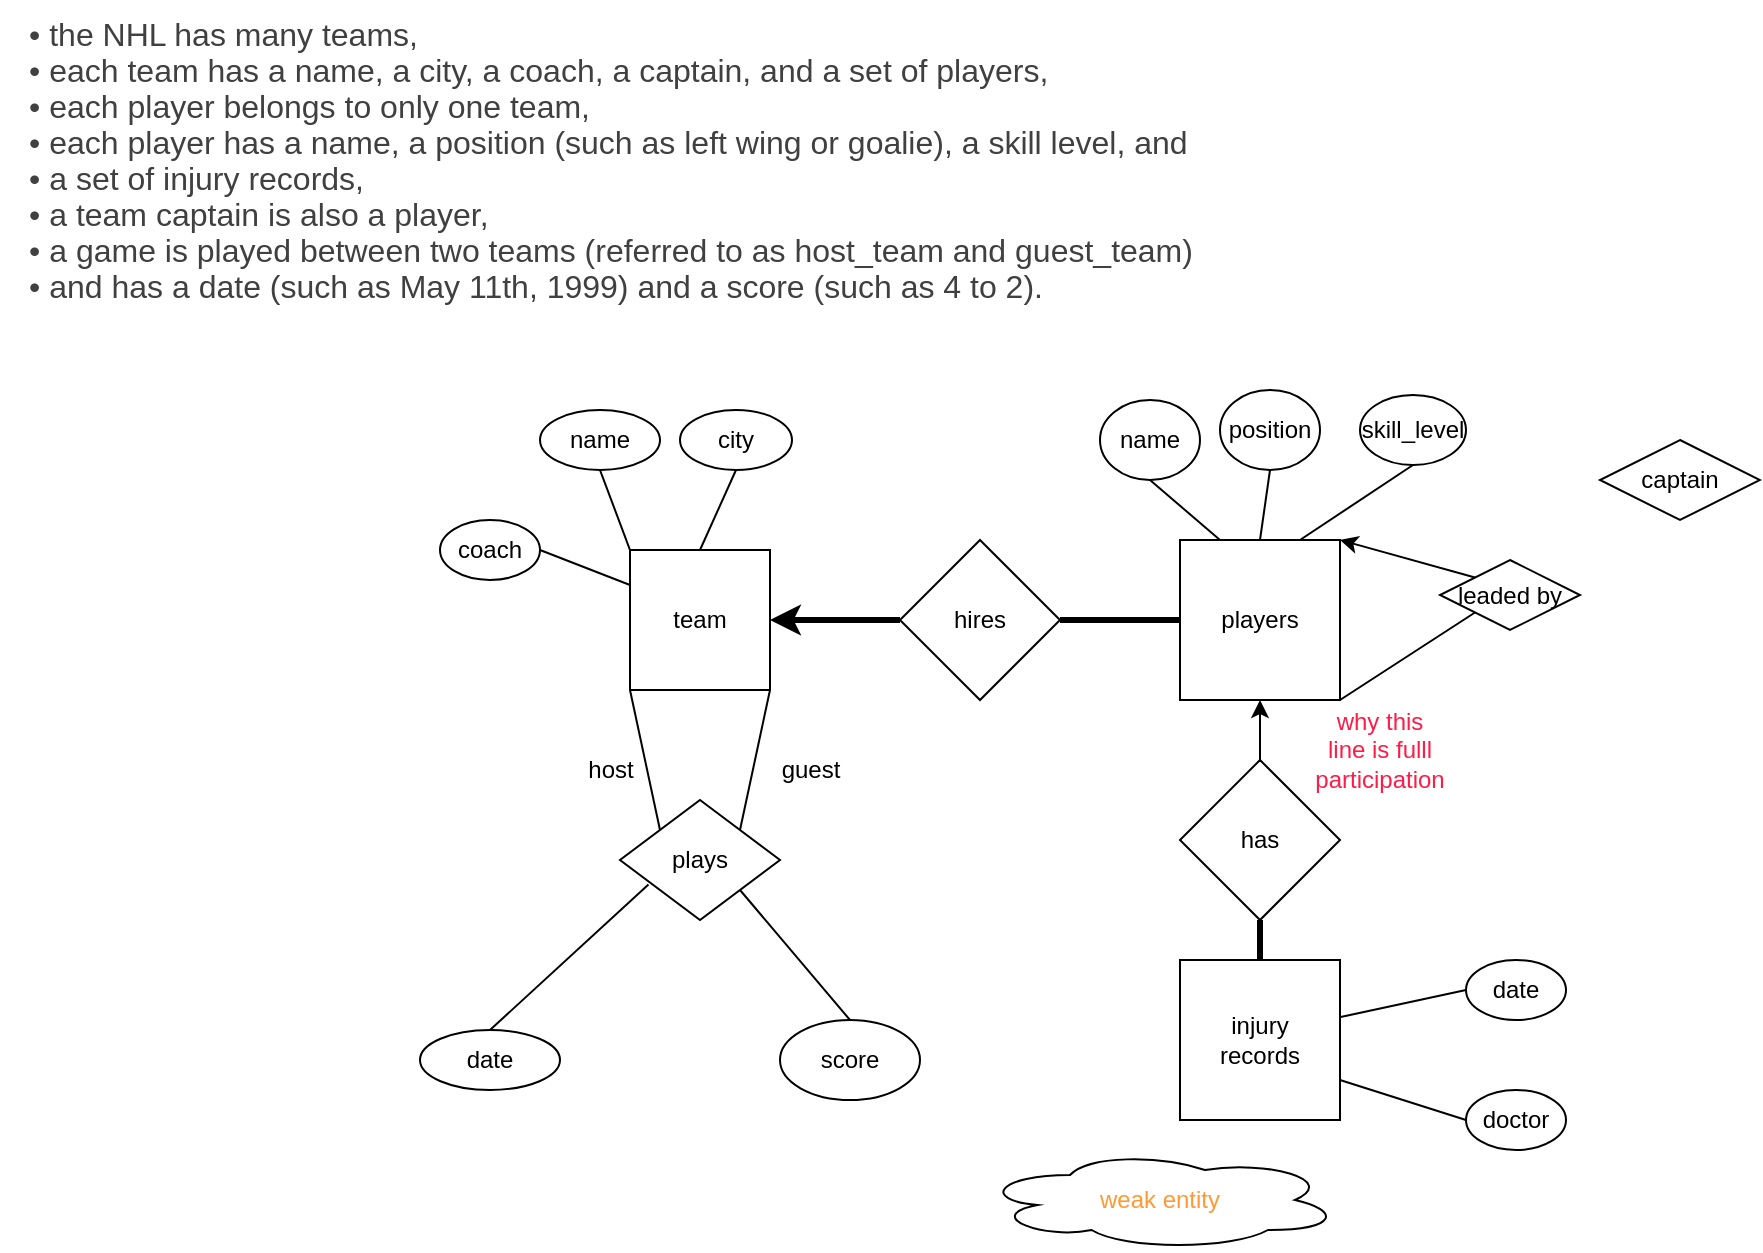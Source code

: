 <mxfile version="20.3.0" type="github">
  <diagram id="iIpxrA8ho7HjryVqWCuG" name="第 1 页">
    <mxGraphModel dx="860" dy="1704" grid="1" gridSize="10" guides="1" tooltips="1" connect="1" arrows="1" fold="1" page="1" pageScale="1" pageWidth="827" pageHeight="1169" math="0" shadow="0">
      <root>
        <mxCell id="0" />
        <mxCell id="1" parent="0" />
        <mxCell id="i5phwTtFwlBlzrXsHogZ-1" value="name" style="ellipse;whiteSpace=wrap;html=1;" parent="1" vertex="1">
          <mxGeometry x="280" y="135" width="60" height="30" as="geometry" />
        </mxCell>
        <mxCell id="i5phwTtFwlBlzrXsHogZ-2" value="city" style="ellipse;whiteSpace=wrap;html=1;" parent="1" vertex="1">
          <mxGeometry x="350" y="135" width="56" height="30" as="geometry" />
        </mxCell>
        <mxCell id="i5phwTtFwlBlzrXsHogZ-3" value="coach" style="ellipse;whiteSpace=wrap;html=1;" parent="1" vertex="1">
          <mxGeometry x="230" y="190" width="50" height="30" as="geometry" />
        </mxCell>
        <mxCell id="i5phwTtFwlBlzrXsHogZ-5" value="team" style="whiteSpace=wrap;html=1;aspect=fixed;" parent="1" vertex="1">
          <mxGeometry x="325" y="205" width="70" height="70" as="geometry" />
        </mxCell>
        <mxCell id="i5phwTtFwlBlzrXsHogZ-6" value="players" style="whiteSpace=wrap;html=1;aspect=fixed;" parent="1" vertex="1">
          <mxGeometry x="600" y="200" width="80" height="80" as="geometry" />
        </mxCell>
        <mxCell id="i5phwTtFwlBlzrXsHogZ-7" value="captain" style="rhombus;whiteSpace=wrap;html=1;" parent="1" vertex="1">
          <mxGeometry x="810" y="150" width="80" height="40" as="geometry" />
        </mxCell>
        <mxCell id="i5phwTtFwlBlzrXsHogZ-11" value="name" style="ellipse;whiteSpace=wrap;html=1;" parent="1" vertex="1">
          <mxGeometry x="560" y="130" width="50" height="40" as="geometry" />
        </mxCell>
        <mxCell id="i5phwTtFwlBlzrXsHogZ-12" value="skill_level" style="ellipse;whiteSpace=wrap;html=1;" parent="1" vertex="1">
          <mxGeometry x="690" y="127.5" width="53" height="35" as="geometry" />
        </mxCell>
        <mxCell id="i5phwTtFwlBlzrXsHogZ-13" value="position" style="ellipse;whiteSpace=wrap;html=1;" parent="1" vertex="1">
          <mxGeometry x="620" y="125" width="50" height="40" as="geometry" />
        </mxCell>
        <mxCell id="i5phwTtFwlBlzrXsHogZ-14" value="injury&lt;br&gt;records" style="whiteSpace=wrap;html=1;aspect=fixed;" parent="1" vertex="1">
          <mxGeometry x="600" y="410" width="80" height="80" as="geometry" />
        </mxCell>
        <mxCell id="i5phwTtFwlBlzrXsHogZ-16" value="date" style="ellipse;whiteSpace=wrap;html=1;" parent="1" vertex="1">
          <mxGeometry x="743" y="410" width="50" height="30" as="geometry" />
        </mxCell>
        <mxCell id="i5phwTtFwlBlzrXsHogZ-17" value="doctor" style="ellipse;whiteSpace=wrap;html=1;" parent="1" vertex="1">
          <mxGeometry x="743" y="475" width="50" height="30" as="geometry" />
        </mxCell>
        <mxCell id="i5phwTtFwlBlzrXsHogZ-18" value="hires" style="rhombus;whiteSpace=wrap;html=1;" parent="1" vertex="1">
          <mxGeometry x="460" y="200" width="80" height="80" as="geometry" />
        </mxCell>
        <mxCell id="i5phwTtFwlBlzrXsHogZ-19" value="plays" style="rhombus;whiteSpace=wrap;html=1;" parent="1" vertex="1">
          <mxGeometry x="320" y="330" width="80" height="60" as="geometry" />
        </mxCell>
        <mxCell id="i5phwTtFwlBlzrXsHogZ-21" value="" style="endArrow=classic;html=1;rounded=0;entryX=1;entryY=0.5;entryDx=0;entryDy=0;exitX=0;exitY=0.5;exitDx=0;exitDy=0;strokeWidth=3;" parent="1" source="i5phwTtFwlBlzrXsHogZ-18" target="i5phwTtFwlBlzrXsHogZ-5" edge="1">
          <mxGeometry width="50" height="50" relative="1" as="geometry">
            <mxPoint x="410" y="300" as="sourcePoint" />
            <mxPoint x="460" y="250" as="targetPoint" />
          </mxGeometry>
        </mxCell>
        <mxCell id="i5phwTtFwlBlzrXsHogZ-22" value="has" style="rhombus;whiteSpace=wrap;html=1;" parent="1" vertex="1">
          <mxGeometry x="600" y="310" width="80" height="80" as="geometry" />
        </mxCell>
        <mxCell id="i5phwTtFwlBlzrXsHogZ-23" value="" style="endArrow=none;html=1;rounded=0;entryX=0.5;entryY=1;entryDx=0;entryDy=0;exitX=0.5;exitY=0;exitDx=0;exitDy=0;strokeWidth=3;" parent="1" source="i5phwTtFwlBlzrXsHogZ-14" target="i5phwTtFwlBlzrXsHogZ-22" edge="1">
          <mxGeometry width="50" height="50" relative="1" as="geometry">
            <mxPoint x="750" y="440" as="sourcePoint" />
            <mxPoint x="800" y="390" as="targetPoint" />
          </mxGeometry>
        </mxCell>
        <mxCell id="i5phwTtFwlBlzrXsHogZ-24" value="" style="endArrow=classic;html=1;rounded=0;entryX=0.5;entryY=1;entryDx=0;entryDy=0;" parent="1" source="i5phwTtFwlBlzrXsHogZ-22" target="i5phwTtFwlBlzrXsHogZ-6" edge="1">
          <mxGeometry width="50" height="50" relative="1" as="geometry">
            <mxPoint x="470" y="400" as="sourcePoint" />
            <mxPoint x="520" y="350" as="targetPoint" />
          </mxGeometry>
        </mxCell>
        <mxCell id="i5phwTtFwlBlzrXsHogZ-25" value="date" style="ellipse;whiteSpace=wrap;html=1;" parent="1" vertex="1">
          <mxGeometry x="220" y="445" width="70" height="30" as="geometry" />
        </mxCell>
        <mxCell id="i5phwTtFwlBlzrXsHogZ-26" value="score" style="ellipse;whiteSpace=wrap;html=1;" parent="1" vertex="1">
          <mxGeometry x="400" y="440" width="70" height="40" as="geometry" />
        </mxCell>
        <mxCell id="i5phwTtFwlBlzrXsHogZ-27" value="" style="endArrow=none;html=1;rounded=0;exitX=0.5;exitY=0;exitDx=0;exitDy=0;entryX=0.178;entryY=0.705;entryDx=0;entryDy=0;entryPerimeter=0;" parent="1" source="i5phwTtFwlBlzrXsHogZ-25" target="i5phwTtFwlBlzrXsHogZ-19" edge="1">
          <mxGeometry width="50" height="50" relative="1" as="geometry">
            <mxPoint x="470" y="390" as="sourcePoint" />
            <mxPoint x="520" y="340" as="targetPoint" />
          </mxGeometry>
        </mxCell>
        <mxCell id="i5phwTtFwlBlzrXsHogZ-28" value="" style="endArrow=none;html=1;rounded=0;exitX=0.5;exitY=0;exitDx=0;exitDy=0;entryX=1;entryY=1;entryDx=0;entryDy=0;" parent="1" source="i5phwTtFwlBlzrXsHogZ-26" target="i5phwTtFwlBlzrXsHogZ-19" edge="1">
          <mxGeometry width="50" height="50" relative="1" as="geometry">
            <mxPoint x="260" y="470" as="sourcePoint" />
            <mxPoint x="330" y="370" as="targetPoint" />
          </mxGeometry>
        </mxCell>
        <mxCell id="i5phwTtFwlBlzrXsHogZ-29" value="" style="endArrow=none;html=1;rounded=0;entryX=0;entryY=1;entryDx=0;entryDy=0;exitX=0;exitY=0;exitDx=0;exitDy=0;" parent="1" source="i5phwTtFwlBlzrXsHogZ-19" target="i5phwTtFwlBlzrXsHogZ-5" edge="1">
          <mxGeometry width="50" height="50" relative="1" as="geometry">
            <mxPoint x="320" y="340" as="sourcePoint" />
            <mxPoint x="370" y="290" as="targetPoint" />
          </mxGeometry>
        </mxCell>
        <mxCell id="A77iaBeuO83924EQDEPI-2" value="" style="endArrow=none;html=1;rounded=0;entryX=0.5;entryY=1;entryDx=0;entryDy=0;exitX=0;exitY=0;exitDx=0;exitDy=0;" edge="1" parent="1" source="i5phwTtFwlBlzrXsHogZ-5" target="i5phwTtFwlBlzrXsHogZ-1">
          <mxGeometry width="50" height="50" relative="1" as="geometry">
            <mxPoint x="270" y="230" as="sourcePoint" />
            <mxPoint x="320" y="180" as="targetPoint" />
          </mxGeometry>
        </mxCell>
        <mxCell id="A77iaBeuO83924EQDEPI-3" value="" style="endArrow=none;html=1;rounded=0;entryX=0.5;entryY=1;entryDx=0;entryDy=0;exitX=0.5;exitY=0;exitDx=0;exitDy=0;" edge="1" parent="1" source="i5phwTtFwlBlzrXsHogZ-5" target="i5phwTtFwlBlzrXsHogZ-2">
          <mxGeometry width="50" height="50" relative="1" as="geometry">
            <mxPoint x="410" y="240" as="sourcePoint" />
            <mxPoint x="460" y="190" as="targetPoint" />
          </mxGeometry>
        </mxCell>
        <mxCell id="A77iaBeuO83924EQDEPI-4" value="" style="endArrow=none;html=1;rounded=0;entryX=0;entryY=0.25;entryDx=0;entryDy=0;exitX=1;exitY=0.5;exitDx=0;exitDy=0;" edge="1" parent="1" source="i5phwTtFwlBlzrXsHogZ-3" target="i5phwTtFwlBlzrXsHogZ-5">
          <mxGeometry width="50" height="50" relative="1" as="geometry">
            <mxPoint x="220" y="320" as="sourcePoint" />
            <mxPoint x="270" y="270" as="targetPoint" />
          </mxGeometry>
        </mxCell>
        <mxCell id="A77iaBeuO83924EQDEPI-8" value="" style="endArrow=none;html=1;rounded=0;entryX=0.5;entryY=1;entryDx=0;entryDy=0;exitX=0.25;exitY=0;exitDx=0;exitDy=0;" edge="1" parent="1" source="i5phwTtFwlBlzrXsHogZ-6" target="i5phwTtFwlBlzrXsHogZ-11">
          <mxGeometry width="50" height="50" relative="1" as="geometry">
            <mxPoint x="680" y="190" as="sourcePoint" />
            <mxPoint x="730" y="140" as="targetPoint" />
          </mxGeometry>
        </mxCell>
        <mxCell id="A77iaBeuO83924EQDEPI-9" value="" style="endArrow=none;html=1;rounded=0;entryX=0.5;entryY=1;entryDx=0;entryDy=0;exitX=0.5;exitY=0;exitDx=0;exitDy=0;" edge="1" parent="1" source="i5phwTtFwlBlzrXsHogZ-6" target="i5phwTtFwlBlzrXsHogZ-13">
          <mxGeometry width="50" height="50" relative="1" as="geometry">
            <mxPoint x="700" y="220" as="sourcePoint" />
            <mxPoint x="750" y="170" as="targetPoint" />
          </mxGeometry>
        </mxCell>
        <mxCell id="A77iaBeuO83924EQDEPI-10" value="" style="endArrow=none;html=1;rounded=0;entryX=0.5;entryY=1;entryDx=0;entryDy=0;exitX=0.75;exitY=0;exitDx=0;exitDy=0;" edge="1" parent="1" source="i5phwTtFwlBlzrXsHogZ-6" target="i5phwTtFwlBlzrXsHogZ-12">
          <mxGeometry width="50" height="50" relative="1" as="geometry">
            <mxPoint x="680" y="240" as="sourcePoint" />
            <mxPoint x="730" y="190" as="targetPoint" />
          </mxGeometry>
        </mxCell>
        <mxCell id="A77iaBeuO83924EQDEPI-11" value="leaded by" style="rhombus;whiteSpace=wrap;html=1;" vertex="1" parent="1">
          <mxGeometry x="730" y="210" width="70" height="35" as="geometry" />
        </mxCell>
        <mxCell id="A77iaBeuO83924EQDEPI-14" value="" style="endArrow=classic;html=1;rounded=0;entryX=1;entryY=0;entryDx=0;entryDy=0;exitX=0;exitY=0;exitDx=0;exitDy=0;" edge="1" parent="1" source="A77iaBeuO83924EQDEPI-11" target="i5phwTtFwlBlzrXsHogZ-6">
          <mxGeometry width="50" height="50" relative="1" as="geometry">
            <mxPoint x="730" y="230" as="sourcePoint" />
            <mxPoint x="780" y="180" as="targetPoint" />
          </mxGeometry>
        </mxCell>
        <mxCell id="A77iaBeuO83924EQDEPI-15" value="" style="endArrow=none;html=1;rounded=0;exitX=1;exitY=1;exitDx=0;exitDy=0;entryX=0;entryY=1;entryDx=0;entryDy=0;" edge="1" parent="1" source="i5phwTtFwlBlzrXsHogZ-6" target="A77iaBeuO83924EQDEPI-11">
          <mxGeometry width="50" height="50" relative="1" as="geometry">
            <mxPoint x="700" y="330" as="sourcePoint" />
            <mxPoint x="750" y="280" as="targetPoint" />
          </mxGeometry>
        </mxCell>
        <mxCell id="A77iaBeuO83924EQDEPI-16" value="" style="endArrow=none;html=1;rounded=0;entryX=1;entryY=1;entryDx=0;entryDy=0;exitX=1;exitY=0;exitDx=0;exitDy=0;" edge="1" parent="1" source="i5phwTtFwlBlzrXsHogZ-19" target="i5phwTtFwlBlzrXsHogZ-5">
          <mxGeometry width="50" height="50" relative="1" as="geometry">
            <mxPoint x="350" y="355" as="sourcePoint" />
            <mxPoint x="335" y="285" as="targetPoint" />
          </mxGeometry>
        </mxCell>
        <mxCell id="A77iaBeuO83924EQDEPI-17" value="host" style="text;html=1;align=center;verticalAlign=middle;resizable=0;points=[];autosize=1;strokeColor=none;fillColor=none;" vertex="1" parent="1">
          <mxGeometry x="290" y="300" width="50" height="30" as="geometry" />
        </mxCell>
        <mxCell id="A77iaBeuO83924EQDEPI-18" value="guest" style="text;html=1;align=center;verticalAlign=middle;resizable=0;points=[];autosize=1;strokeColor=none;fillColor=none;" vertex="1" parent="1">
          <mxGeometry x="390" y="300" width="50" height="30" as="geometry" />
        </mxCell>
        <mxCell id="A77iaBeuO83924EQDEPI-19" value="" style="endArrow=none;html=1;rounded=0;entryX=0;entryY=0.5;entryDx=0;entryDy=0;exitX=0.997;exitY=0.358;exitDx=0;exitDy=0;exitPerimeter=0;" edge="1" parent="1" source="i5phwTtFwlBlzrXsHogZ-14" target="i5phwTtFwlBlzrXsHogZ-16">
          <mxGeometry width="50" height="50" relative="1" as="geometry">
            <mxPoint x="750" y="400" as="sourcePoint" />
            <mxPoint x="800" y="350" as="targetPoint" />
          </mxGeometry>
        </mxCell>
        <mxCell id="A77iaBeuO83924EQDEPI-20" value="" style="endArrow=none;html=1;rounded=0;entryX=0;entryY=0.5;entryDx=0;entryDy=0;exitX=1;exitY=0.75;exitDx=0;exitDy=0;" edge="1" parent="1" source="i5phwTtFwlBlzrXsHogZ-14" target="i5phwTtFwlBlzrXsHogZ-17">
          <mxGeometry width="50" height="50" relative="1" as="geometry">
            <mxPoint x="650" y="570" as="sourcePoint" />
            <mxPoint x="700" y="520" as="targetPoint" />
          </mxGeometry>
        </mxCell>
        <mxCell id="A77iaBeuO83924EQDEPI-21" value="" style="endArrow=none;html=1;rounded=0;strokeWidth=3;exitX=1;exitY=0.5;exitDx=0;exitDy=0;entryX=0;entryY=0.5;entryDx=0;entryDy=0;" edge="1" parent="1" source="i5phwTtFwlBlzrXsHogZ-18" target="i5phwTtFwlBlzrXsHogZ-6">
          <mxGeometry width="50" height="50" relative="1" as="geometry">
            <mxPoint x="520" y="360" as="sourcePoint" />
            <mxPoint x="570" y="310" as="targetPoint" />
          </mxGeometry>
        </mxCell>
        <mxCell id="A77iaBeuO83924EQDEPI-22" value="&lt;font color=&quot;#ff1c49&quot;&gt;why this line is fulll participation&lt;/font&gt;" style="text;html=1;strokeColor=none;fillColor=none;align=center;verticalAlign=middle;whiteSpace=wrap;rounded=0;" vertex="1" parent="1">
          <mxGeometry x="670" y="290" width="60" height="30" as="geometry" />
        </mxCell>
        <mxCell id="A77iaBeuO83924EQDEPI-23" value="&lt;font color=&quot;#ff9933&quot;&gt;weak entity&lt;/font&gt;" style="ellipse;shape=cloud;whiteSpace=wrap;html=1;fontColor=#FF1C49;" vertex="1" parent="1">
          <mxGeometry x="500" y="505" width="180" height="50" as="geometry" />
        </mxCell>
        <mxCell id="A77iaBeuO83924EQDEPI-24" value="&lt;p style=&quot;margin: 0px; font-variant-numeric: normal; font-variant-east-asian: normal; font-stretch: normal; font-size: 16px; line-height: normal; color: rgb(64, 64, 64); text-align: start;&quot; class=&quot;p1&quot;&gt;• the NHL has many teams,&lt;/p&gt;&lt;p style=&quot;margin: 0px; font-variant-numeric: normal; font-variant-east-asian: normal; font-stretch: normal; font-size: 16px; line-height: normal; color: rgb(64, 64, 64); text-align: start;&quot; class=&quot;p1&quot;&gt;• each team has a name, a city, a coach, a captain, and a set of players,&lt;/p&gt;&lt;p style=&quot;margin: 0px; font-variant-numeric: normal; font-variant-east-asian: normal; font-stretch: normal; font-size: 16px; line-height: normal; color: rgb(64, 64, 64); text-align: start;&quot; class=&quot;p1&quot;&gt;• each player belongs to only one team,&lt;/p&gt;&lt;p style=&quot;margin: 0px; font-variant-numeric: normal; font-variant-east-asian: normal; font-stretch: normal; font-size: 16px; line-height: normal; color: rgb(64, 64, 64); text-align: start;&quot; class=&quot;p1&quot;&gt;• each player has a name, a position (such as left wing or goalie), a skill level, and&lt;/p&gt;&lt;p style=&quot;margin: 0px; font-variant-numeric: normal; font-variant-east-asian: normal; font-stretch: normal; font-size: 16px; line-height: normal; color: rgb(64, 64, 64); text-align: start;&quot; class=&quot;p1&quot;&gt;• a set of injury records,&lt;/p&gt;&lt;p style=&quot;margin: 0px; font-variant-numeric: normal; font-variant-east-asian: normal; font-stretch: normal; font-size: 16px; line-height: normal; color: rgb(64, 64, 64); text-align: start;&quot; class=&quot;p1&quot;&gt;• a team captain is also a player,&lt;/p&gt;&lt;p style=&quot;margin: 0px; font-variant-numeric: normal; font-variant-east-asian: normal; font-stretch: normal; font-size: 16px; line-height: normal; color: rgb(64, 64, 64); text-align: start;&quot; class=&quot;p1&quot;&gt;• a game is played between two teams (referred to as host_team and guest_team)&lt;/p&gt;&lt;p style=&quot;margin: 0px; font-variant-numeric: normal; font-variant-east-asian: normal; font-stretch: normal; font-size: 16px; line-height: normal; color: rgb(64, 64, 64); text-align: start;&quot; class=&quot;p1&quot;&gt;• and has a date (such as May 11th, 1999) and a score (such as 4 to 2).&lt;/p&gt;" style="text;html=1;align=center;verticalAlign=middle;resizable=0;points=[];autosize=1;strokeColor=none;fillColor=none;fontColor=#FF9933;" vertex="1" parent="1">
          <mxGeometry x="10" y="-70" width="610" height="160" as="geometry" />
        </mxCell>
      </root>
    </mxGraphModel>
  </diagram>
</mxfile>
